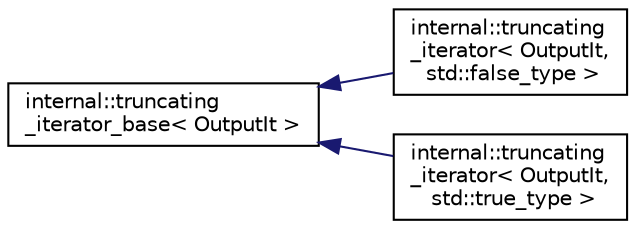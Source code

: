 digraph "Иерархия классов. Графический вид."
{
  edge [fontname="Helvetica",fontsize="10",labelfontname="Helvetica",labelfontsize="10"];
  node [fontname="Helvetica",fontsize="10",shape=record];
  rankdir="LR";
  Node0 [label="internal::truncating\l_iterator_base\< OutputIt \>",height=0.2,width=0.4,color="black", fillcolor="white", style="filled",URL="$classinternal_1_1truncating__iterator__base.html"];
  Node0 -> Node1 [dir="back",color="midnightblue",fontsize="10",style="solid",fontname="Helvetica"];
  Node1 [label="internal::truncating\l_iterator\< OutputIt,\l std::false_type \>",height=0.2,width=0.4,color="black", fillcolor="white", style="filled",URL="$classinternal_1_1truncating__iterator_3_01OutputIt_00_01std_1_1false__type_01_4.html"];
  Node0 -> Node2 [dir="back",color="midnightblue",fontsize="10",style="solid",fontname="Helvetica"];
  Node2 [label="internal::truncating\l_iterator\< OutputIt,\l std::true_type \>",height=0.2,width=0.4,color="black", fillcolor="white", style="filled",URL="$classinternal_1_1truncating__iterator_3_01OutputIt_00_01std_1_1true__type_01_4.html"];
}
